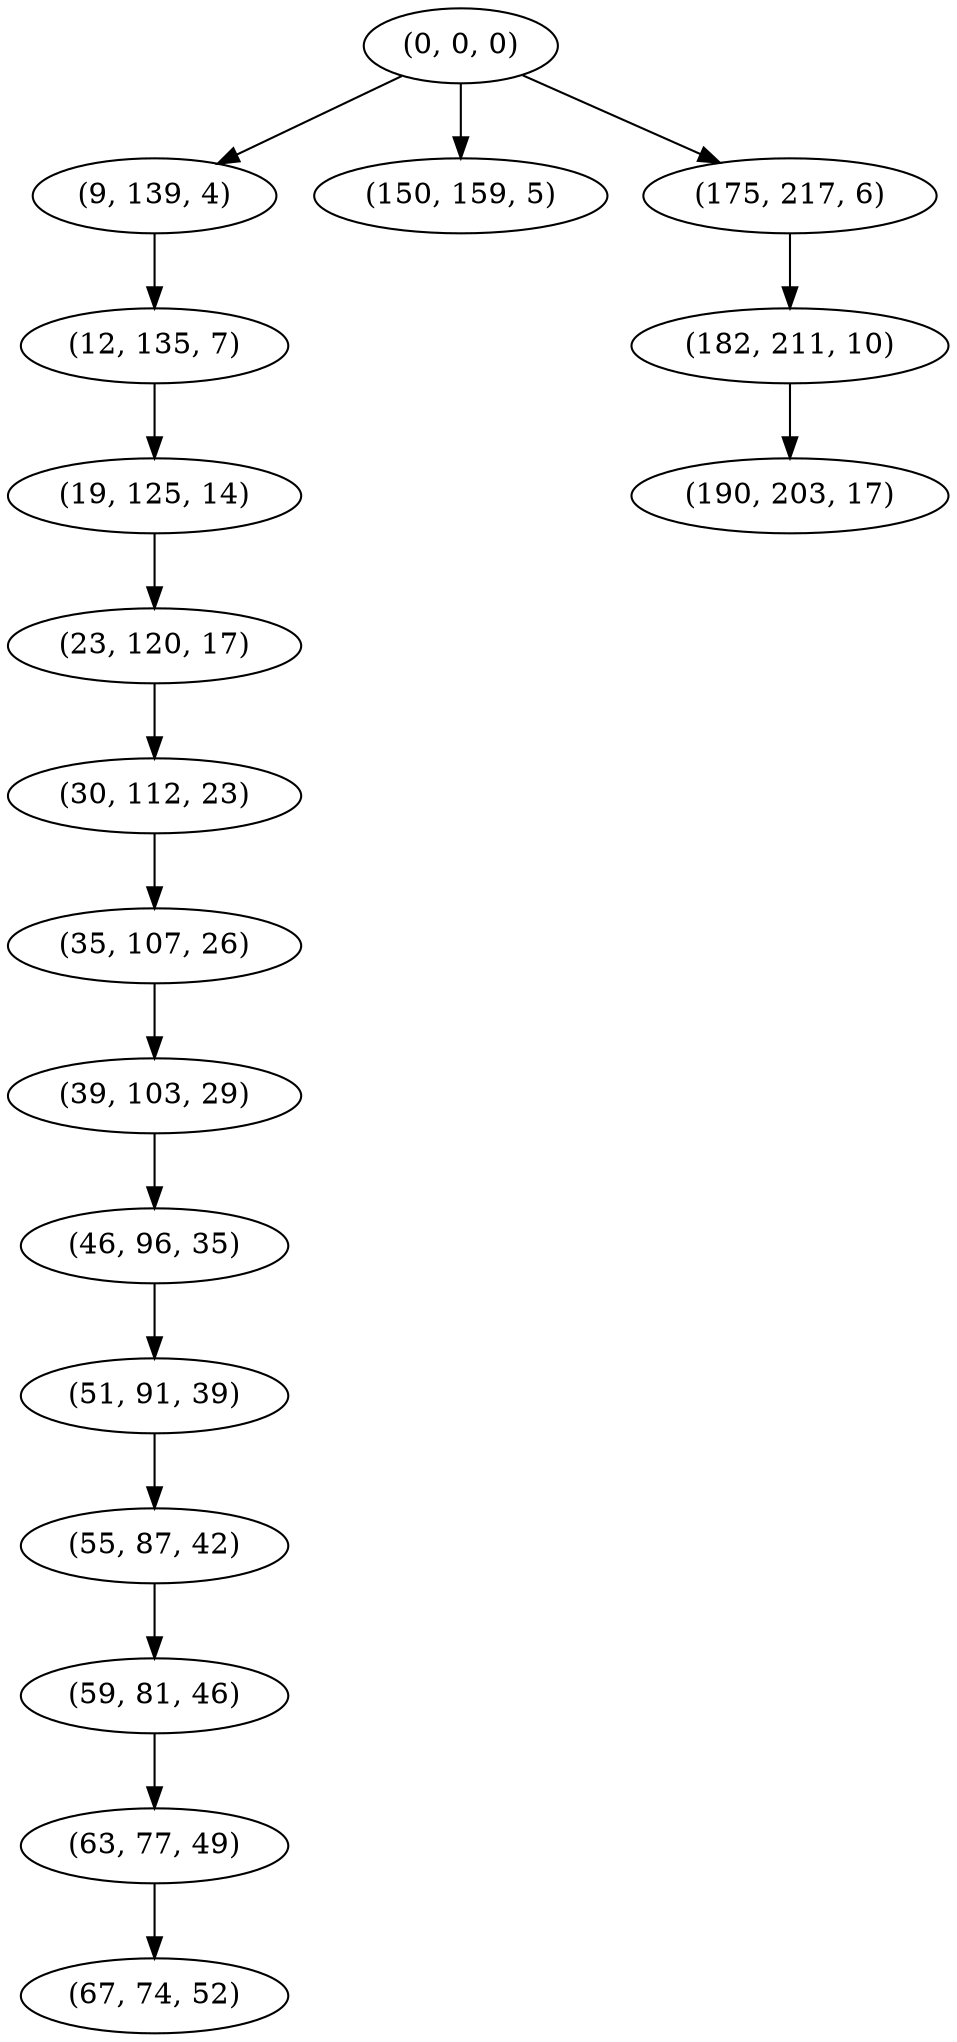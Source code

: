 digraph tree {
    "(0, 0, 0)";
    "(9, 139, 4)";
    "(12, 135, 7)";
    "(19, 125, 14)";
    "(23, 120, 17)";
    "(30, 112, 23)";
    "(35, 107, 26)";
    "(39, 103, 29)";
    "(46, 96, 35)";
    "(51, 91, 39)";
    "(55, 87, 42)";
    "(59, 81, 46)";
    "(63, 77, 49)";
    "(67, 74, 52)";
    "(150, 159, 5)";
    "(175, 217, 6)";
    "(182, 211, 10)";
    "(190, 203, 17)";
    "(0, 0, 0)" -> "(9, 139, 4)";
    "(0, 0, 0)" -> "(150, 159, 5)";
    "(0, 0, 0)" -> "(175, 217, 6)";
    "(9, 139, 4)" -> "(12, 135, 7)";
    "(12, 135, 7)" -> "(19, 125, 14)";
    "(19, 125, 14)" -> "(23, 120, 17)";
    "(23, 120, 17)" -> "(30, 112, 23)";
    "(30, 112, 23)" -> "(35, 107, 26)";
    "(35, 107, 26)" -> "(39, 103, 29)";
    "(39, 103, 29)" -> "(46, 96, 35)";
    "(46, 96, 35)" -> "(51, 91, 39)";
    "(51, 91, 39)" -> "(55, 87, 42)";
    "(55, 87, 42)" -> "(59, 81, 46)";
    "(59, 81, 46)" -> "(63, 77, 49)";
    "(63, 77, 49)" -> "(67, 74, 52)";
    "(175, 217, 6)" -> "(182, 211, 10)";
    "(182, 211, 10)" -> "(190, 203, 17)";
}
